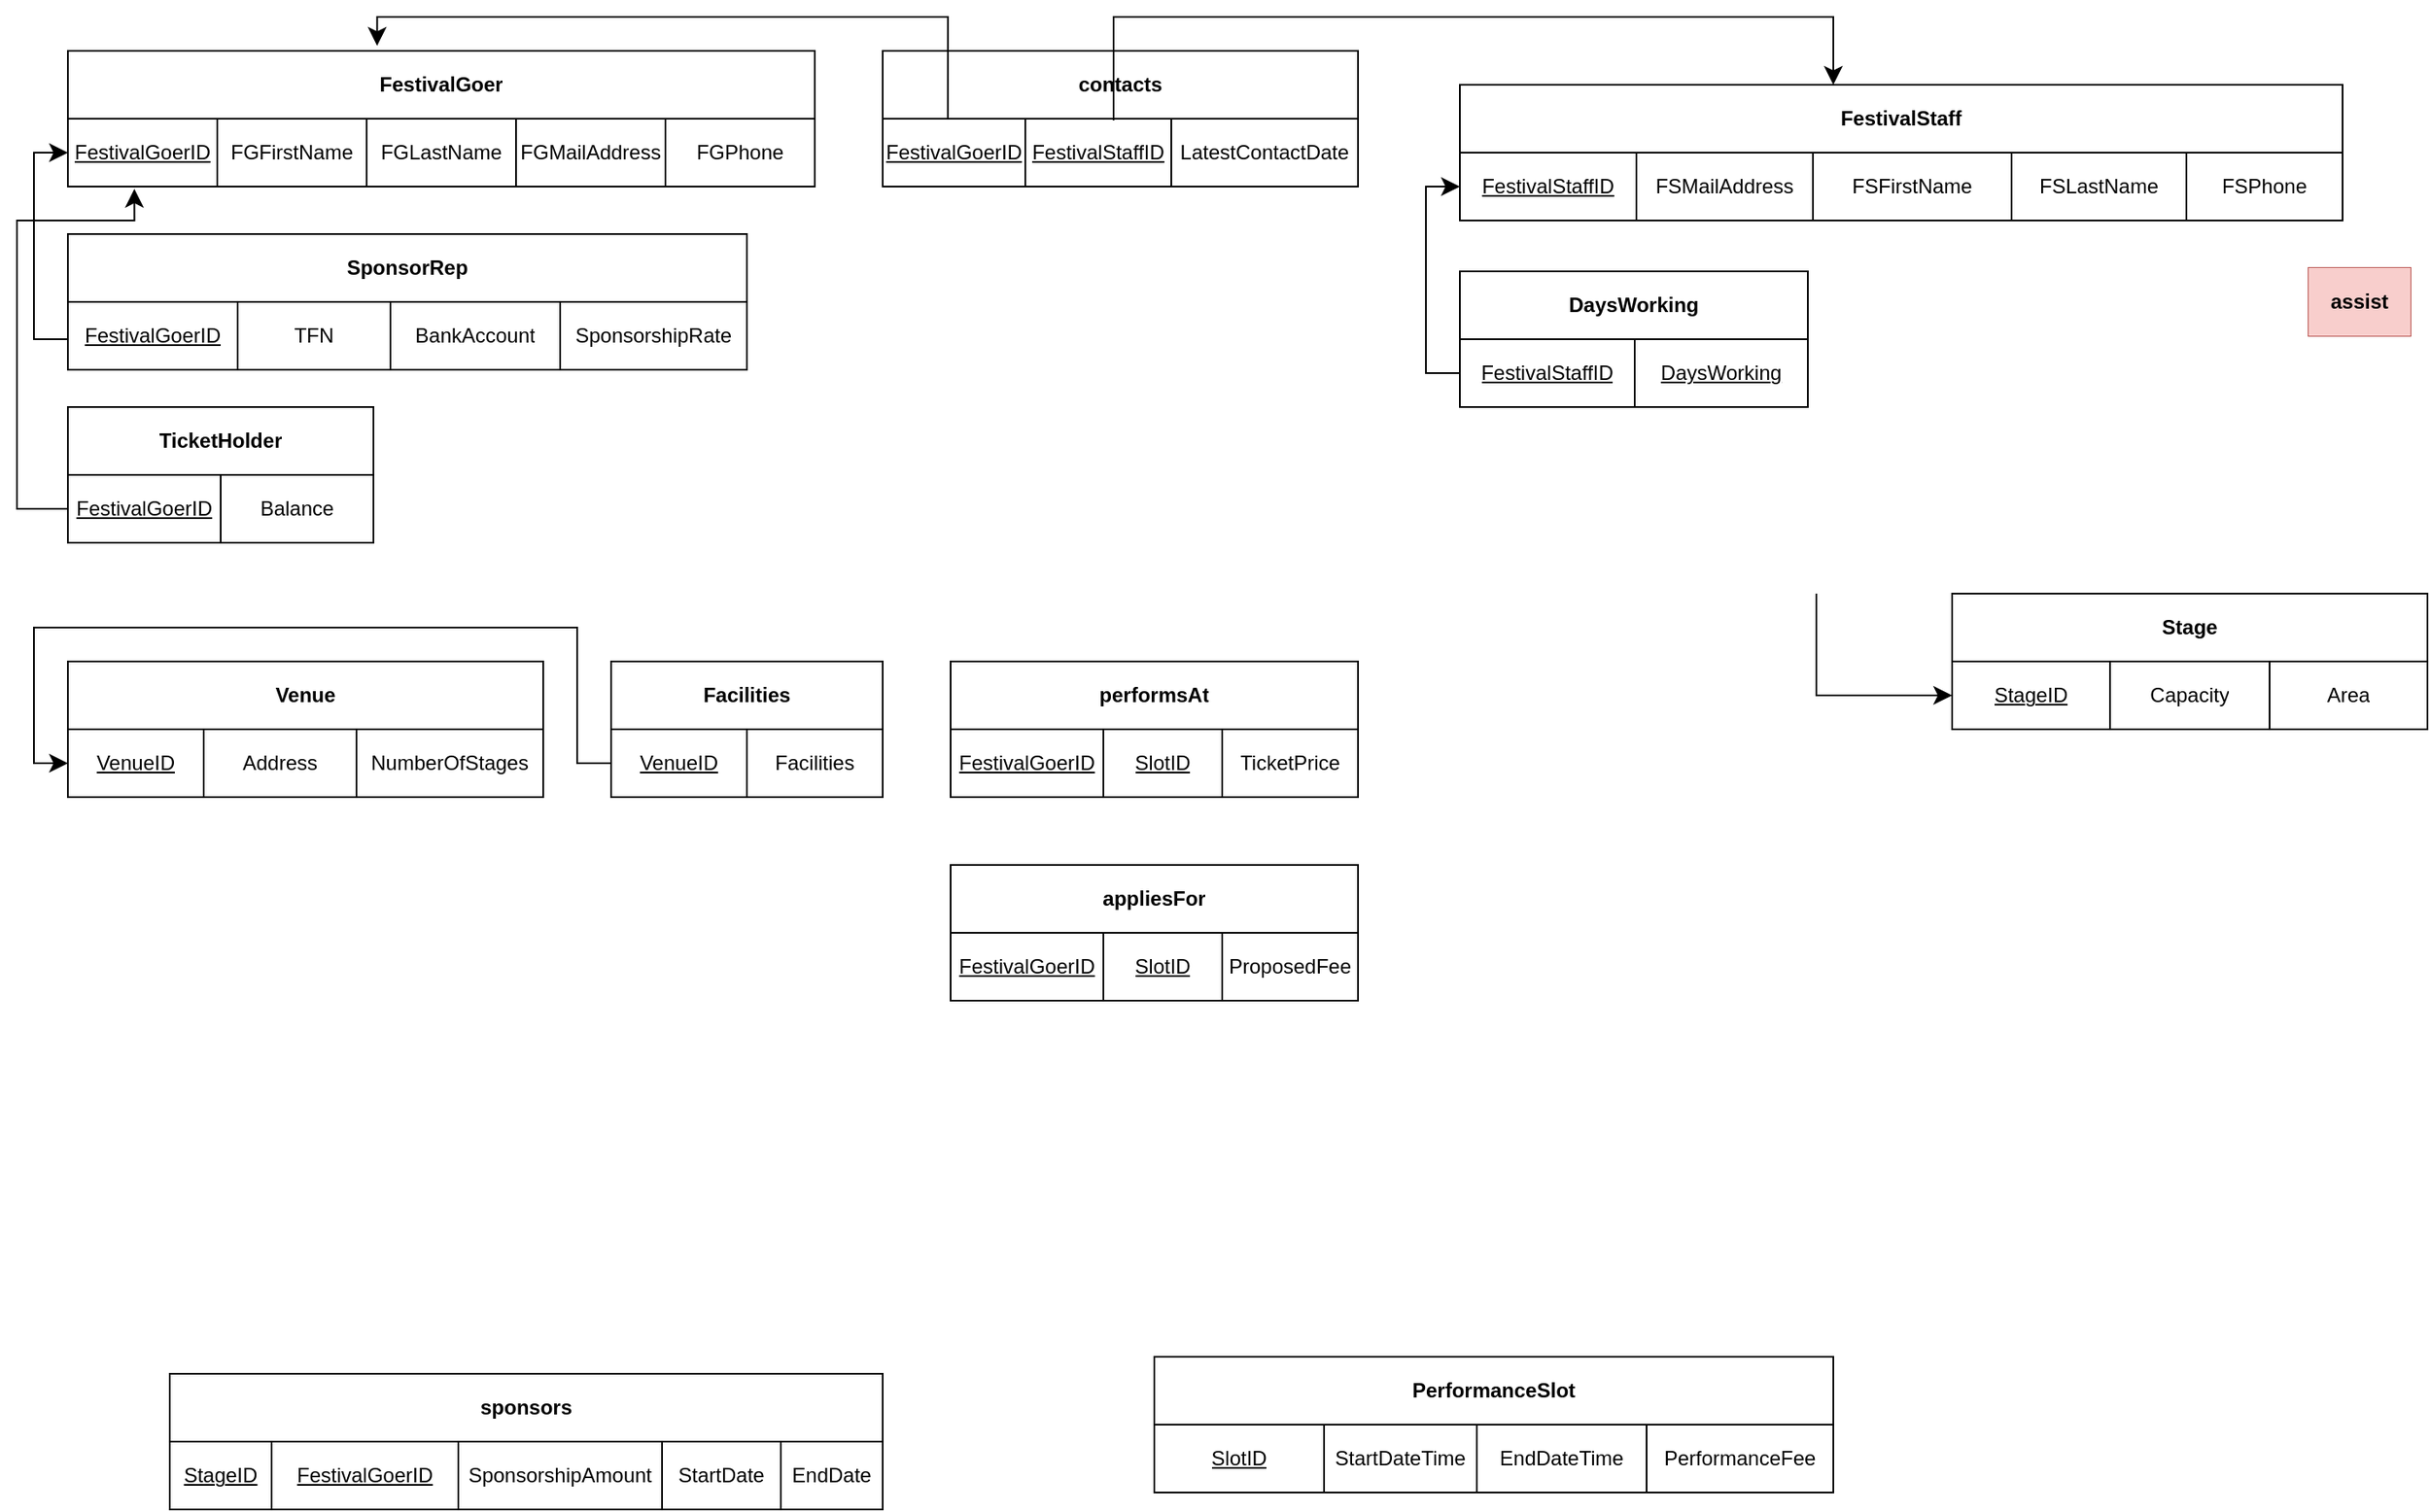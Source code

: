<mxfile version="28.1.1">
  <diagram name="Page-1" id="UKHTQJSMqRWIpkA-EPcl">
    <mxGraphModel dx="910" dy="610" grid="1" gridSize="10" guides="1" tooltips="1" connect="1" arrows="1" fold="1" page="1" pageScale="1" pageWidth="1169" pageHeight="827" background="light-dark(#FFFFFF,#FFFFFF)" math="0" shadow="0">
      <root>
        <mxCell id="0" />
        <mxCell id="1" parent="0" />
        <mxCell id="PKO88a7LwcqLftBzNjsi-34" value="" style="group" parent="1" vertex="1" connectable="0">
          <mxGeometry x="40" y="40" width="440" height="80" as="geometry" />
        </mxCell>
        <mxCell id="PKO88a7LwcqLftBzNjsi-14" value="" style="shape=table;startSize=0;container=1;collapsible=0;childLayout=tableLayout;" parent="PKO88a7LwcqLftBzNjsi-34" vertex="1">
          <mxGeometry width="440" height="40" as="geometry" />
        </mxCell>
        <mxCell id="PKO88a7LwcqLftBzNjsi-15" value="" style="shape=tableRow;horizontal=0;startSize=0;swimlaneHead=0;swimlaneBody=0;strokeColor=inherit;top=0;left=0;bottom=0;right=0;collapsible=0;dropTarget=0;fillColor=none;points=[[0,0.5],[1,0.5]];portConstraint=eastwest;" parent="PKO88a7LwcqLftBzNjsi-14" vertex="1">
          <mxGeometry width="440" height="40" as="geometry" />
        </mxCell>
        <mxCell id="PKO88a7LwcqLftBzNjsi-16" value="&lt;b&gt;FestivalGoer&lt;/b&gt;" style="shape=partialRectangle;html=1;whiteSpace=wrap;connectable=0;strokeColor=inherit;overflow=hidden;fillColor=none;top=0;left=0;bottom=0;right=0;pointerEvents=1;" parent="PKO88a7LwcqLftBzNjsi-15" vertex="1">
          <mxGeometry width="440" height="40" as="geometry">
            <mxRectangle width="440" height="40" as="alternateBounds" />
          </mxGeometry>
        </mxCell>
        <mxCell id="PKO88a7LwcqLftBzNjsi-27" value="" style="shape=table;startSize=0;container=1;collapsible=0;childLayout=tableLayout;" parent="PKO88a7LwcqLftBzNjsi-34" vertex="1">
          <mxGeometry y="40" width="440" height="40" as="geometry" />
        </mxCell>
        <mxCell id="PKO88a7LwcqLftBzNjsi-28" value="" style="shape=tableRow;horizontal=0;startSize=0;swimlaneHead=0;swimlaneBody=0;strokeColor=inherit;top=0;left=0;bottom=0;right=0;collapsible=0;dropTarget=0;fillColor=none;points=[[0,0.5],[1,0.5]];portConstraint=eastwest;" parent="PKO88a7LwcqLftBzNjsi-27" vertex="1">
          <mxGeometry width="440" height="40" as="geometry" />
        </mxCell>
        <mxCell id="PKO88a7LwcqLftBzNjsi-29" value="&lt;u&gt;FestivalGoerID&lt;/u&gt;" style="shape=partialRectangle;html=1;whiteSpace=wrap;connectable=0;strokeColor=inherit;overflow=hidden;fillColor=none;top=0;left=0;bottom=0;right=0;pointerEvents=1;" parent="PKO88a7LwcqLftBzNjsi-28" vertex="1">
          <mxGeometry width="88" height="40" as="geometry">
            <mxRectangle width="88" height="40" as="alternateBounds" />
          </mxGeometry>
        </mxCell>
        <mxCell id="PKO88a7LwcqLftBzNjsi-30" value="FGFirstName" style="shape=partialRectangle;html=1;whiteSpace=wrap;connectable=0;strokeColor=inherit;overflow=hidden;fillColor=none;top=0;left=0;bottom=0;right=0;pointerEvents=1;" parent="PKO88a7LwcqLftBzNjsi-28" vertex="1">
          <mxGeometry x="88" width="88" height="40" as="geometry">
            <mxRectangle width="88" height="40" as="alternateBounds" />
          </mxGeometry>
        </mxCell>
        <mxCell id="PKO88a7LwcqLftBzNjsi-31" value="FGLastName" style="shape=partialRectangle;html=1;whiteSpace=wrap;connectable=0;strokeColor=inherit;overflow=hidden;fillColor=none;top=0;left=0;bottom=0;right=0;pointerEvents=1;" parent="PKO88a7LwcqLftBzNjsi-28" vertex="1">
          <mxGeometry x="176" width="88" height="40" as="geometry">
            <mxRectangle width="88" height="40" as="alternateBounds" />
          </mxGeometry>
        </mxCell>
        <mxCell id="PKO88a7LwcqLftBzNjsi-32" value="FGMailAddress" style="shape=partialRectangle;html=1;whiteSpace=wrap;connectable=0;strokeColor=inherit;overflow=hidden;fillColor=none;top=0;left=0;bottom=0;right=0;pointerEvents=1;" parent="PKO88a7LwcqLftBzNjsi-28" vertex="1">
          <mxGeometry x="264" width="88" height="40" as="geometry">
            <mxRectangle width="88" height="40" as="alternateBounds" />
          </mxGeometry>
        </mxCell>
        <mxCell id="PKO88a7LwcqLftBzNjsi-33" value="FGPhone" style="shape=partialRectangle;html=1;whiteSpace=wrap;connectable=0;strokeColor=inherit;overflow=hidden;fillColor=none;top=0;left=0;bottom=0;right=0;pointerEvents=1;" parent="PKO88a7LwcqLftBzNjsi-28" vertex="1">
          <mxGeometry x="352" width="88" height="40" as="geometry">
            <mxRectangle width="88" height="40" as="alternateBounds" />
          </mxGeometry>
        </mxCell>
        <mxCell id="PKO88a7LwcqLftBzNjsi-47" value="" style="group" parent="1" vertex="1" connectable="0">
          <mxGeometry x="40" y="148" width="400" height="80" as="geometry" />
        </mxCell>
        <mxCell id="PKO88a7LwcqLftBzNjsi-35" value="" style="shape=table;startSize=0;container=1;collapsible=0;childLayout=tableLayout;" parent="PKO88a7LwcqLftBzNjsi-47" vertex="1">
          <mxGeometry width="400" height="40" as="geometry" />
        </mxCell>
        <mxCell id="PKO88a7LwcqLftBzNjsi-36" value="" style="shape=tableRow;horizontal=0;startSize=0;swimlaneHead=0;swimlaneBody=0;strokeColor=inherit;top=0;left=0;bottom=0;right=0;collapsible=0;dropTarget=0;fillColor=none;points=[[0,0.5],[1,0.5]];portConstraint=eastwest;" parent="PKO88a7LwcqLftBzNjsi-35" vertex="1">
          <mxGeometry width="400" height="40" as="geometry" />
        </mxCell>
        <mxCell id="PKO88a7LwcqLftBzNjsi-37" value="&lt;b&gt;SponsorRep&lt;/b&gt;" style="shape=partialRectangle;html=1;whiteSpace=wrap;connectable=0;strokeColor=inherit;overflow=hidden;fillColor=none;top=0;left=0;bottom=0;right=0;pointerEvents=1;" parent="PKO88a7LwcqLftBzNjsi-36" vertex="1">
          <mxGeometry width="400" height="40" as="geometry">
            <mxRectangle width="400" height="40" as="alternateBounds" />
          </mxGeometry>
        </mxCell>
        <mxCell id="PKO88a7LwcqLftBzNjsi-38" value="" style="shape=table;startSize=0;container=1;collapsible=0;childLayout=tableLayout;" parent="PKO88a7LwcqLftBzNjsi-47" vertex="1">
          <mxGeometry y="40" width="190" height="40" as="geometry" />
        </mxCell>
        <mxCell id="PKO88a7LwcqLftBzNjsi-39" value="" style="shape=tableRow;horizontal=0;startSize=0;swimlaneHead=0;swimlaneBody=0;strokeColor=inherit;top=0;left=0;bottom=0;right=0;collapsible=0;dropTarget=0;fillColor=none;points=[[0,0.5],[1,0.5]];portConstraint=eastwest;" parent="PKO88a7LwcqLftBzNjsi-38" vertex="1">
          <mxGeometry width="190" height="40" as="geometry" />
        </mxCell>
        <mxCell id="PKO88a7LwcqLftBzNjsi-40" value="&lt;u&gt;FestivalGoerID&lt;/u&gt;" style="shape=partialRectangle;html=1;whiteSpace=wrap;connectable=0;strokeColor=inherit;overflow=hidden;fillColor=none;top=0;left=0;bottom=0;right=0;pointerEvents=1;" parent="PKO88a7LwcqLftBzNjsi-39" vertex="1">
          <mxGeometry width="100" height="40" as="geometry">
            <mxRectangle width="100" height="40" as="alternateBounds" />
          </mxGeometry>
        </mxCell>
        <mxCell id="PKO88a7LwcqLftBzNjsi-41" value="TFN" style="shape=partialRectangle;html=1;whiteSpace=wrap;connectable=0;strokeColor=inherit;overflow=hidden;fillColor=none;top=0;left=0;bottom=0;right=0;pointerEvents=1;" parent="PKO88a7LwcqLftBzNjsi-39" vertex="1">
          <mxGeometry x="100" width="90" height="40" as="geometry">
            <mxRectangle width="90" height="40" as="alternateBounds" />
          </mxGeometry>
        </mxCell>
        <mxCell id="PKO88a7LwcqLftBzNjsi-42" value="" style="shape=table;startSize=0;container=1;collapsible=0;childLayout=tableLayout;" parent="PKO88a7LwcqLftBzNjsi-47" vertex="1">
          <mxGeometry x="190" y="40" width="210" height="40" as="geometry" />
        </mxCell>
        <mxCell id="PKO88a7LwcqLftBzNjsi-43" value="" style="shape=tableRow;horizontal=0;startSize=0;swimlaneHead=0;swimlaneBody=0;strokeColor=inherit;top=0;left=0;bottom=0;right=0;collapsible=0;dropTarget=0;fillColor=none;points=[[0,0.5],[1,0.5]];portConstraint=eastwest;" parent="PKO88a7LwcqLftBzNjsi-42" vertex="1">
          <mxGeometry width="210" height="40" as="geometry" />
        </mxCell>
        <mxCell id="PKO88a7LwcqLftBzNjsi-44" value="BankAccount" style="shape=partialRectangle;html=1;whiteSpace=wrap;connectable=0;strokeColor=inherit;overflow=hidden;fillColor=none;top=0;left=0;bottom=0;right=0;pointerEvents=1;" parent="PKO88a7LwcqLftBzNjsi-43" vertex="1">
          <mxGeometry width="100" height="40" as="geometry">
            <mxRectangle width="100" height="40" as="alternateBounds" />
          </mxGeometry>
        </mxCell>
        <mxCell id="PKO88a7LwcqLftBzNjsi-46" value="SponsorshipRate" style="shape=partialRectangle;html=1;whiteSpace=wrap;connectable=0;strokeColor=inherit;overflow=hidden;fillColor=none;top=0;left=0;bottom=0;right=0;pointerEvents=1;" parent="PKO88a7LwcqLftBzNjsi-43" vertex="1">
          <mxGeometry x="100" width="110" height="40" as="geometry">
            <mxRectangle width="110" height="40" as="alternateBounds" />
          </mxGeometry>
        </mxCell>
        <mxCell id="PKO88a7LwcqLftBzNjsi-56" value="" style="group" parent="1" vertex="1" connectable="0">
          <mxGeometry x="40" y="250" width="180" height="80" as="geometry" />
        </mxCell>
        <mxCell id="PKO88a7LwcqLftBzNjsi-48" value="" style="shape=table;startSize=0;container=1;collapsible=0;childLayout=tableLayout;" parent="PKO88a7LwcqLftBzNjsi-56" vertex="1">
          <mxGeometry width="180" height="40" as="geometry" />
        </mxCell>
        <mxCell id="PKO88a7LwcqLftBzNjsi-49" value="" style="shape=tableRow;horizontal=0;startSize=0;swimlaneHead=0;swimlaneBody=0;strokeColor=inherit;top=0;left=0;bottom=0;right=0;collapsible=0;dropTarget=0;fillColor=none;points=[[0,0.5],[1,0.5]];portConstraint=eastwest;" parent="PKO88a7LwcqLftBzNjsi-48" vertex="1">
          <mxGeometry width="180" height="40" as="geometry" />
        </mxCell>
        <mxCell id="PKO88a7LwcqLftBzNjsi-50" value="&lt;b&gt;TicketHolder&lt;/b&gt;" style="shape=partialRectangle;html=1;whiteSpace=wrap;connectable=0;strokeColor=inherit;overflow=hidden;fillColor=none;top=0;left=0;bottom=0;right=0;pointerEvents=1;" parent="PKO88a7LwcqLftBzNjsi-49" vertex="1">
          <mxGeometry width="180" height="40" as="geometry">
            <mxRectangle width="180" height="40" as="alternateBounds" />
          </mxGeometry>
        </mxCell>
        <mxCell id="PKO88a7LwcqLftBzNjsi-51" value="" style="shape=table;startSize=0;container=1;collapsible=0;childLayout=tableLayout;" parent="PKO88a7LwcqLftBzNjsi-56" vertex="1">
          <mxGeometry y="40" width="180" height="40" as="geometry" />
        </mxCell>
        <mxCell id="PKO88a7LwcqLftBzNjsi-52" value="" style="shape=tableRow;horizontal=0;startSize=0;swimlaneHead=0;swimlaneBody=0;strokeColor=inherit;top=0;left=0;bottom=0;right=0;collapsible=0;dropTarget=0;fillColor=none;points=[[0,0.5],[1,0.5]];portConstraint=eastwest;" parent="PKO88a7LwcqLftBzNjsi-51" vertex="1">
          <mxGeometry width="180" height="40" as="geometry" />
        </mxCell>
        <mxCell id="PKO88a7LwcqLftBzNjsi-53" value="&lt;u&gt;FestivalGoerID&lt;/u&gt;" style="shape=partialRectangle;html=1;whiteSpace=wrap;connectable=0;strokeColor=inherit;overflow=hidden;fillColor=none;top=0;left=0;bottom=0;right=0;pointerEvents=1;" parent="PKO88a7LwcqLftBzNjsi-52" vertex="1">
          <mxGeometry width="90" height="40" as="geometry">
            <mxRectangle width="90" height="40" as="alternateBounds" />
          </mxGeometry>
        </mxCell>
        <mxCell id="PKO88a7LwcqLftBzNjsi-54" value="Balance" style="shape=partialRectangle;html=1;whiteSpace=wrap;connectable=0;strokeColor=inherit;overflow=hidden;fillColor=none;top=0;left=0;bottom=0;right=0;pointerEvents=1;" parent="PKO88a7LwcqLftBzNjsi-52" vertex="1">
          <mxGeometry x="90" width="90" height="40" as="geometry">
            <mxRectangle width="90" height="40" as="alternateBounds" />
          </mxGeometry>
        </mxCell>
        <mxCell id="PKO88a7LwcqLftBzNjsi-82" value="" style="group" parent="1" vertex="1" connectable="0">
          <mxGeometry x="40" y="400" width="520" height="80" as="geometry" />
        </mxCell>
        <mxCell id="PKO88a7LwcqLftBzNjsi-57" value="" style="shape=table;startSize=0;container=1;collapsible=0;childLayout=tableLayout;" parent="PKO88a7LwcqLftBzNjsi-82" vertex="1">
          <mxGeometry width="280" height="40" as="geometry" />
        </mxCell>
        <mxCell id="PKO88a7LwcqLftBzNjsi-58" value="" style="shape=tableRow;horizontal=0;startSize=0;swimlaneHead=0;swimlaneBody=0;strokeColor=inherit;top=0;left=0;bottom=0;right=0;collapsible=0;dropTarget=0;fillColor=none;points=[[0,0.5],[1,0.5]];portConstraint=eastwest;" parent="PKO88a7LwcqLftBzNjsi-57" vertex="1">
          <mxGeometry width="280" height="40" as="geometry" />
        </mxCell>
        <mxCell id="PKO88a7LwcqLftBzNjsi-59" value="&lt;b&gt;Venue&lt;/b&gt;" style="shape=partialRectangle;html=1;whiteSpace=wrap;connectable=0;strokeColor=inherit;overflow=hidden;fillColor=none;top=0;left=0;bottom=0;right=0;pointerEvents=1;" parent="PKO88a7LwcqLftBzNjsi-58" vertex="1">
          <mxGeometry width="280" height="40" as="geometry">
            <mxRectangle width="280" height="40" as="alternateBounds" />
          </mxGeometry>
        </mxCell>
        <mxCell id="PKO88a7LwcqLftBzNjsi-60" value="" style="shape=table;startSize=0;container=1;collapsible=0;childLayout=tableLayout;" parent="PKO88a7LwcqLftBzNjsi-82" vertex="1">
          <mxGeometry y="40" width="280" height="40" as="geometry" />
        </mxCell>
        <mxCell id="PKO88a7LwcqLftBzNjsi-61" value="" style="shape=tableRow;horizontal=0;startSize=0;swimlaneHead=0;swimlaneBody=0;strokeColor=inherit;top=0;left=0;bottom=0;right=0;collapsible=0;dropTarget=0;fillColor=none;points=[[0,0.5],[1,0.5]];portConstraint=eastwest;" parent="PKO88a7LwcqLftBzNjsi-60" vertex="1">
          <mxGeometry width="280" height="40" as="geometry" />
        </mxCell>
        <mxCell id="PKO88a7LwcqLftBzNjsi-62" value="&lt;u&gt;VenueID&lt;/u&gt;" style="shape=partialRectangle;html=1;whiteSpace=wrap;connectable=0;strokeColor=inherit;overflow=hidden;fillColor=none;top=0;left=0;bottom=0;right=0;pointerEvents=1;" parent="PKO88a7LwcqLftBzNjsi-61" vertex="1">
          <mxGeometry width="80" height="40" as="geometry">
            <mxRectangle width="80" height="40" as="alternateBounds" />
          </mxGeometry>
        </mxCell>
        <mxCell id="PKO88a7LwcqLftBzNjsi-63" value="Address" style="shape=partialRectangle;html=1;whiteSpace=wrap;connectable=0;strokeColor=inherit;overflow=hidden;fillColor=none;top=0;left=0;bottom=0;right=0;pointerEvents=1;" parent="PKO88a7LwcqLftBzNjsi-61" vertex="1">
          <mxGeometry x="80" width="90" height="40" as="geometry">
            <mxRectangle width="90" height="40" as="alternateBounds" />
          </mxGeometry>
        </mxCell>
        <mxCell id="PKO88a7LwcqLftBzNjsi-70" value="NumberOfStages" style="shape=partialRectangle;html=1;whiteSpace=wrap;connectable=0;strokeColor=inherit;overflow=hidden;fillColor=none;top=0;left=0;bottom=0;right=0;pointerEvents=1;" parent="PKO88a7LwcqLftBzNjsi-61" vertex="1">
          <mxGeometry x="170" width="110" height="40" as="geometry">
            <mxRectangle width="110" height="40" as="alternateBounds" />
          </mxGeometry>
        </mxCell>
        <mxCell id="PKO88a7LwcqLftBzNjsi-87" value="" style="group" parent="PKO88a7LwcqLftBzNjsi-82" vertex="1" connectable="0">
          <mxGeometry x="320" width="160" height="80" as="geometry" />
        </mxCell>
        <mxCell id="PKO88a7LwcqLftBzNjsi-75" value="" style="shape=table;startSize=0;container=1;collapsible=0;childLayout=tableLayout;" parent="PKO88a7LwcqLftBzNjsi-87" vertex="1">
          <mxGeometry width="160" height="40" as="geometry" />
        </mxCell>
        <mxCell id="PKO88a7LwcqLftBzNjsi-76" value="" style="shape=tableRow;horizontal=0;startSize=0;swimlaneHead=0;swimlaneBody=0;strokeColor=inherit;top=0;left=0;bottom=0;right=0;collapsible=0;dropTarget=0;fillColor=none;points=[[0,0.5],[1,0.5]];portConstraint=eastwest;" parent="PKO88a7LwcqLftBzNjsi-75" vertex="1">
          <mxGeometry width="160" height="40" as="geometry" />
        </mxCell>
        <mxCell id="PKO88a7LwcqLftBzNjsi-77" value="&lt;b&gt;Facilities&lt;/b&gt;" style="shape=partialRectangle;html=1;whiteSpace=wrap;connectable=0;strokeColor=inherit;overflow=hidden;fillColor=none;top=0;left=0;bottom=0;right=0;pointerEvents=1;" parent="PKO88a7LwcqLftBzNjsi-76" vertex="1">
          <mxGeometry width="160" height="40" as="geometry">
            <mxRectangle width="160" height="40" as="alternateBounds" />
          </mxGeometry>
        </mxCell>
        <mxCell id="PKO88a7LwcqLftBzNjsi-78" value="" style="shape=table;startSize=0;container=1;collapsible=0;childLayout=tableLayout;" parent="PKO88a7LwcqLftBzNjsi-87" vertex="1">
          <mxGeometry y="40" width="160" height="40" as="geometry" />
        </mxCell>
        <mxCell id="PKO88a7LwcqLftBzNjsi-79" value="" style="shape=tableRow;horizontal=0;startSize=0;swimlaneHead=0;swimlaneBody=0;strokeColor=inherit;top=0;left=0;bottom=0;right=0;collapsible=0;dropTarget=0;fillColor=none;points=[[0,0.5],[1,0.5]];portConstraint=eastwest;" parent="PKO88a7LwcqLftBzNjsi-78" vertex="1">
          <mxGeometry width="160" height="40" as="geometry" />
        </mxCell>
        <mxCell id="PKO88a7LwcqLftBzNjsi-80" value="&lt;u&gt;VenueID&lt;/u&gt;" style="shape=partialRectangle;html=1;whiteSpace=wrap;connectable=0;strokeColor=inherit;overflow=hidden;fillColor=none;top=0;left=0;bottom=0;right=0;pointerEvents=1;" parent="PKO88a7LwcqLftBzNjsi-79" vertex="1">
          <mxGeometry width="80" height="40" as="geometry">
            <mxRectangle width="80" height="40" as="alternateBounds" />
          </mxGeometry>
        </mxCell>
        <mxCell id="PKO88a7LwcqLftBzNjsi-81" value="Facilities" style="shape=partialRectangle;html=1;whiteSpace=wrap;connectable=0;strokeColor=inherit;overflow=hidden;fillColor=none;top=0;left=0;bottom=0;right=0;pointerEvents=1;" parent="PKO88a7LwcqLftBzNjsi-79" vertex="1">
          <mxGeometry x="80" width="80" height="40" as="geometry">
            <mxRectangle width="80" height="40" as="alternateBounds" />
          </mxGeometry>
        </mxCell>
        <mxCell id="PKO88a7LwcqLftBzNjsi-86" value="" style="edgeStyle=segmentEdgeStyle;endArrow=classic;html=1;curved=0;rounded=0;endSize=8;startSize=8;sourcePerimeterSpacing=0;targetPerimeterSpacing=0;fontSize=12;exitX=0;exitY=0.5;exitDx=0;exitDy=0;" parent="PKO88a7LwcqLftBzNjsi-82" source="PKO88a7LwcqLftBzNjsi-79" target="PKO88a7LwcqLftBzNjsi-61" edge="1">
          <mxGeometry width="140" relative="1" as="geometry">
            <mxPoint x="270" y="-50" as="sourcePoint" />
            <mxPoint x="-10" y="60" as="targetPoint" />
            <Array as="points">
              <mxPoint x="300" y="60" />
              <mxPoint x="300" y="-20" />
              <mxPoint x="-20" y="-20" />
              <mxPoint x="-20" y="60" />
            </Array>
          </mxGeometry>
        </mxCell>
        <mxCell id="PKO88a7LwcqLftBzNjsi-96" value="" style="group" parent="1" vertex="1" connectable="0">
          <mxGeometry x="1150" y="360" width="280" height="80" as="geometry" />
        </mxCell>
        <mxCell id="PKO88a7LwcqLftBzNjsi-88" value="" style="shape=table;startSize=0;container=1;collapsible=0;childLayout=tableLayout;" parent="PKO88a7LwcqLftBzNjsi-96" vertex="1">
          <mxGeometry width="280" height="40" as="geometry" />
        </mxCell>
        <mxCell id="PKO88a7LwcqLftBzNjsi-89" value="" style="shape=tableRow;horizontal=0;startSize=0;swimlaneHead=0;swimlaneBody=0;strokeColor=inherit;top=0;left=0;bottom=0;right=0;collapsible=0;dropTarget=0;fillColor=none;points=[[0,0.5],[1,0.5]];portConstraint=eastwest;" parent="PKO88a7LwcqLftBzNjsi-88" vertex="1">
          <mxGeometry width="280" height="40" as="geometry" />
        </mxCell>
        <mxCell id="PKO88a7LwcqLftBzNjsi-90" value="&lt;b&gt;Stage&lt;/b&gt;" style="shape=partialRectangle;html=1;whiteSpace=wrap;connectable=0;strokeColor=inherit;overflow=hidden;fillColor=none;top=0;left=0;bottom=0;right=0;pointerEvents=1;" parent="PKO88a7LwcqLftBzNjsi-89" vertex="1">
          <mxGeometry width="280" height="40" as="geometry">
            <mxRectangle width="280" height="40" as="alternateBounds" />
          </mxGeometry>
        </mxCell>
        <mxCell id="PKO88a7LwcqLftBzNjsi-91" value="" style="shape=table;startSize=0;container=1;collapsible=0;childLayout=tableLayout;" parent="PKO88a7LwcqLftBzNjsi-96" vertex="1">
          <mxGeometry y="40" width="280" height="40" as="geometry" />
        </mxCell>
        <mxCell id="PKO88a7LwcqLftBzNjsi-92" value="" style="shape=tableRow;horizontal=0;startSize=0;swimlaneHead=0;swimlaneBody=0;strokeColor=inherit;top=0;left=0;bottom=0;right=0;collapsible=0;dropTarget=0;fillColor=none;points=[[0,0.5],[1,0.5]];portConstraint=eastwest;" parent="PKO88a7LwcqLftBzNjsi-91" vertex="1">
          <mxGeometry width="280" height="40" as="geometry" />
        </mxCell>
        <mxCell id="PKO88a7LwcqLftBzNjsi-93" value="&lt;u&gt;StageID&lt;/u&gt;" style="shape=partialRectangle;html=1;whiteSpace=wrap;connectable=0;strokeColor=inherit;overflow=hidden;fillColor=none;top=0;left=0;bottom=0;right=0;pointerEvents=1;" parent="PKO88a7LwcqLftBzNjsi-92" vertex="1">
          <mxGeometry width="93" height="40" as="geometry">
            <mxRectangle width="93" height="40" as="alternateBounds" />
          </mxGeometry>
        </mxCell>
        <mxCell id="PKO88a7LwcqLftBzNjsi-94" value="Capacity" style="shape=partialRectangle;html=1;whiteSpace=wrap;connectable=0;strokeColor=inherit;overflow=hidden;fillColor=none;top=0;left=0;bottom=0;right=0;pointerEvents=1;" parent="PKO88a7LwcqLftBzNjsi-92" vertex="1">
          <mxGeometry x="93" width="94" height="40" as="geometry">
            <mxRectangle width="94" height="40" as="alternateBounds" />
          </mxGeometry>
        </mxCell>
        <mxCell id="PKO88a7LwcqLftBzNjsi-95" value="Area" style="shape=partialRectangle;html=1;whiteSpace=wrap;connectable=0;strokeColor=inherit;overflow=hidden;fillColor=none;top=0;left=0;bottom=0;right=0;pointerEvents=1;" parent="PKO88a7LwcqLftBzNjsi-92" vertex="1">
          <mxGeometry x="187" width="93" height="40" as="geometry">
            <mxRectangle width="93" height="40" as="alternateBounds" />
          </mxGeometry>
        </mxCell>
        <mxCell id="1OvbaB2SJktq4wwTJ-ky-1" value="" style="group" parent="1" vertex="1" connectable="0">
          <mxGeometry x="680" y="810" width="400" height="80" as="geometry" />
        </mxCell>
        <mxCell id="1OvbaB2SJktq4wwTJ-ky-2" value="" style="shape=table;startSize=0;container=1;collapsible=0;childLayout=tableLayout;" parent="1OvbaB2SJktq4wwTJ-ky-1" vertex="1">
          <mxGeometry width="400" height="40" as="geometry" />
        </mxCell>
        <mxCell id="1OvbaB2SJktq4wwTJ-ky-3" value="" style="shape=tableRow;horizontal=0;startSize=0;swimlaneHead=0;swimlaneBody=0;strokeColor=inherit;top=0;left=0;bottom=0;right=0;collapsible=0;dropTarget=0;fillColor=none;points=[[0,0.5],[1,0.5]];portConstraint=eastwest;" parent="1OvbaB2SJktq4wwTJ-ky-2" vertex="1">
          <mxGeometry width="400" height="40" as="geometry" />
        </mxCell>
        <mxCell id="1OvbaB2SJktq4wwTJ-ky-4" value="&lt;b&gt;PerformanceSlot&lt;/b&gt;" style="shape=partialRectangle;html=1;whiteSpace=wrap;connectable=0;strokeColor=inherit;overflow=hidden;fillColor=none;top=0;left=0;bottom=0;right=0;pointerEvents=1;" parent="1OvbaB2SJktq4wwTJ-ky-3" vertex="1">
          <mxGeometry width="400" height="40" as="geometry">
            <mxRectangle width="400" height="40" as="alternateBounds" />
          </mxGeometry>
        </mxCell>
        <mxCell id="1OvbaB2SJktq4wwTJ-ky-5" value="" style="shape=table;startSize=0;container=1;collapsible=0;childLayout=tableLayout;" parent="1OvbaB2SJktq4wwTJ-ky-1" vertex="1">
          <mxGeometry y="40" width="190" height="40" as="geometry" />
        </mxCell>
        <mxCell id="1OvbaB2SJktq4wwTJ-ky-6" value="" style="shape=tableRow;horizontal=0;startSize=0;swimlaneHead=0;swimlaneBody=0;strokeColor=inherit;top=0;left=0;bottom=0;right=0;collapsible=0;dropTarget=0;fillColor=none;points=[[0,0.5],[1,0.5]];portConstraint=eastwest;" parent="1OvbaB2SJktq4wwTJ-ky-5" vertex="1">
          <mxGeometry width="190" height="40" as="geometry" />
        </mxCell>
        <mxCell id="1OvbaB2SJktq4wwTJ-ky-7" value="&lt;u&gt;SlotID&lt;/u&gt;" style="shape=partialRectangle;html=1;whiteSpace=wrap;connectable=0;strokeColor=inherit;overflow=hidden;fillColor=none;top=0;left=0;bottom=0;right=0;pointerEvents=1;" parent="1OvbaB2SJktq4wwTJ-ky-6" vertex="1">
          <mxGeometry width="100" height="40" as="geometry">
            <mxRectangle width="100" height="40" as="alternateBounds" />
          </mxGeometry>
        </mxCell>
        <mxCell id="1OvbaB2SJktq4wwTJ-ky-8" value="StartDateTime" style="shape=partialRectangle;html=1;whiteSpace=wrap;connectable=0;strokeColor=inherit;overflow=hidden;fillColor=none;top=0;left=0;bottom=0;right=0;pointerEvents=1;" parent="1OvbaB2SJktq4wwTJ-ky-6" vertex="1">
          <mxGeometry x="100" width="90" height="40" as="geometry">
            <mxRectangle width="90" height="40" as="alternateBounds" />
          </mxGeometry>
        </mxCell>
        <mxCell id="1OvbaB2SJktq4wwTJ-ky-9" value="" style="shape=table;startSize=0;container=1;collapsible=0;childLayout=tableLayout;" parent="1OvbaB2SJktq4wwTJ-ky-1" vertex="1">
          <mxGeometry x="190" y="40" width="210" height="40" as="geometry" />
        </mxCell>
        <mxCell id="1OvbaB2SJktq4wwTJ-ky-10" value="" style="shape=tableRow;horizontal=0;startSize=0;swimlaneHead=0;swimlaneBody=0;strokeColor=inherit;top=0;left=0;bottom=0;right=0;collapsible=0;dropTarget=0;fillColor=none;points=[[0,0.5],[1,0.5]];portConstraint=eastwest;" parent="1OvbaB2SJktq4wwTJ-ky-9" vertex="1">
          <mxGeometry width="210" height="40" as="geometry" />
        </mxCell>
        <mxCell id="1OvbaB2SJktq4wwTJ-ky-11" value="EndDateTime" style="shape=partialRectangle;html=1;whiteSpace=wrap;connectable=0;strokeColor=inherit;overflow=hidden;fillColor=none;top=0;left=0;bottom=0;right=0;pointerEvents=1;" parent="1OvbaB2SJktq4wwTJ-ky-10" vertex="1">
          <mxGeometry width="100" height="40" as="geometry">
            <mxRectangle width="100" height="40" as="alternateBounds" />
          </mxGeometry>
        </mxCell>
        <mxCell id="1OvbaB2SJktq4wwTJ-ky-12" value="PerformanceFee" style="shape=partialRectangle;html=1;whiteSpace=wrap;connectable=0;strokeColor=inherit;overflow=hidden;fillColor=none;top=0;left=0;bottom=0;right=0;pointerEvents=1;" parent="1OvbaB2SJktq4wwTJ-ky-10" vertex="1">
          <mxGeometry x="100" width="110" height="40" as="geometry">
            <mxRectangle width="110" height="40" as="alternateBounds" />
          </mxGeometry>
        </mxCell>
        <mxCell id="1OvbaB2SJktq4wwTJ-ky-23" value="" style="group" parent="1" vertex="1" connectable="0">
          <mxGeometry x="100" y="820" width="420" height="80" as="geometry" />
        </mxCell>
        <mxCell id="1OvbaB2SJktq4wwTJ-ky-13" value="" style="shape=table;startSize=0;container=1;collapsible=0;childLayout=tableLayout;" parent="1OvbaB2SJktq4wwTJ-ky-23" vertex="1">
          <mxGeometry width="420" height="40" as="geometry" />
        </mxCell>
        <mxCell id="1OvbaB2SJktq4wwTJ-ky-14" value="" style="shape=tableRow;horizontal=0;startSize=0;swimlaneHead=0;swimlaneBody=0;strokeColor=inherit;top=0;left=0;bottom=0;right=0;collapsible=0;dropTarget=0;fillColor=none;points=[[0,0.5],[1,0.5]];portConstraint=eastwest;" parent="1OvbaB2SJktq4wwTJ-ky-13" vertex="1">
          <mxGeometry width="420" height="40" as="geometry" />
        </mxCell>
        <mxCell id="1OvbaB2SJktq4wwTJ-ky-15" value="&lt;b&gt;sponsors&lt;/b&gt;" style="shape=partialRectangle;html=1;whiteSpace=wrap;connectable=0;strokeColor=inherit;overflow=hidden;fillColor=none;top=0;left=0;bottom=0;right=0;pointerEvents=1;" parent="1OvbaB2SJktq4wwTJ-ky-14" vertex="1">
          <mxGeometry width="420" height="40" as="geometry">
            <mxRectangle width="420" height="40" as="alternateBounds" />
          </mxGeometry>
        </mxCell>
        <mxCell id="1OvbaB2SJktq4wwTJ-ky-16" value="" style="shape=table;startSize=0;container=1;collapsible=0;childLayout=tableLayout;" parent="1OvbaB2SJktq4wwTJ-ky-23" vertex="1">
          <mxGeometry y="40" width="420" height="40" as="geometry" />
        </mxCell>
        <mxCell id="1OvbaB2SJktq4wwTJ-ky-17" value="" style="shape=tableRow;horizontal=0;startSize=0;swimlaneHead=0;swimlaneBody=0;strokeColor=inherit;top=0;left=0;bottom=0;right=0;collapsible=0;dropTarget=0;fillColor=none;points=[[0,0.5],[1,0.5]];portConstraint=eastwest;" parent="1OvbaB2SJktq4wwTJ-ky-16" vertex="1">
          <mxGeometry width="420" height="40" as="geometry" />
        </mxCell>
        <mxCell id="1OvbaB2SJktq4wwTJ-ky-22" value="&lt;u&gt;StageID&lt;/u&gt;" style="shape=partialRectangle;html=1;whiteSpace=wrap;connectable=0;strokeColor=inherit;overflow=hidden;fillColor=none;top=0;left=0;bottom=0;right=0;pointerEvents=1;" parent="1OvbaB2SJktq4wwTJ-ky-17" vertex="1">
          <mxGeometry width="60" height="40" as="geometry">
            <mxRectangle width="60" height="40" as="alternateBounds" />
          </mxGeometry>
        </mxCell>
        <mxCell id="1OvbaB2SJktq4wwTJ-ky-21" value="&lt;u&gt;FestivalGoerID&lt;/u&gt;" style="shape=partialRectangle;html=1;whiteSpace=wrap;connectable=0;strokeColor=inherit;overflow=hidden;fillColor=none;top=0;left=0;bottom=0;right=0;pointerEvents=1;" parent="1OvbaB2SJktq4wwTJ-ky-17" vertex="1">
          <mxGeometry x="60" width="110" height="40" as="geometry">
            <mxRectangle width="110" height="40" as="alternateBounds" />
          </mxGeometry>
        </mxCell>
        <mxCell id="1OvbaB2SJktq4wwTJ-ky-18" value="SponsorshipAmount" style="shape=partialRectangle;html=1;whiteSpace=wrap;connectable=0;strokeColor=inherit;overflow=hidden;fillColor=none;top=0;left=0;bottom=0;right=0;pointerEvents=1;" parent="1OvbaB2SJktq4wwTJ-ky-17" vertex="1">
          <mxGeometry x="170" width="120" height="40" as="geometry">
            <mxRectangle width="120" height="40" as="alternateBounds" />
          </mxGeometry>
        </mxCell>
        <mxCell id="1OvbaB2SJktq4wwTJ-ky-19" value="StartDate" style="shape=partialRectangle;html=1;whiteSpace=wrap;connectable=0;strokeColor=inherit;overflow=hidden;fillColor=none;top=0;left=0;bottom=0;right=0;pointerEvents=1;" parent="1OvbaB2SJktq4wwTJ-ky-17" vertex="1">
          <mxGeometry x="290" width="70" height="40" as="geometry">
            <mxRectangle width="70" height="40" as="alternateBounds" />
          </mxGeometry>
        </mxCell>
        <mxCell id="1OvbaB2SJktq4wwTJ-ky-20" value="EndDate" style="shape=partialRectangle;html=1;whiteSpace=wrap;connectable=0;strokeColor=inherit;overflow=hidden;fillColor=none;top=0;left=0;bottom=0;right=0;pointerEvents=1;" parent="1OvbaB2SJktq4wwTJ-ky-17" vertex="1">
          <mxGeometry x="360" width="60" height="40" as="geometry">
            <mxRectangle width="60" height="40" as="alternateBounds" />
          </mxGeometry>
        </mxCell>
        <mxCell id="1OvbaB2SJktq4wwTJ-ky-27" value="" style="shape=table;startSize=0;container=1;collapsible=0;childLayout=tableLayout;" parent="1" vertex="1">
          <mxGeometry x="560" y="520" width="240" height="40" as="geometry" />
        </mxCell>
        <mxCell id="1OvbaB2SJktq4wwTJ-ky-28" value="" style="shape=tableRow;horizontal=0;startSize=0;swimlaneHead=0;swimlaneBody=0;strokeColor=inherit;top=0;left=0;bottom=0;right=0;collapsible=0;dropTarget=0;fillColor=none;points=[[0,0.5],[1,0.5]];portConstraint=eastwest;" parent="1OvbaB2SJktq4wwTJ-ky-27" vertex="1">
          <mxGeometry width="240" height="40" as="geometry" />
        </mxCell>
        <mxCell id="1OvbaB2SJktq4wwTJ-ky-29" value="&lt;b&gt;appliesFor&lt;/b&gt;" style="shape=partialRectangle;html=1;whiteSpace=wrap;connectable=0;strokeColor=inherit;overflow=hidden;fillColor=none;top=0;left=0;bottom=0;right=0;pointerEvents=1;" parent="1OvbaB2SJktq4wwTJ-ky-28" vertex="1">
          <mxGeometry width="240" height="40" as="geometry">
            <mxRectangle width="240" height="40" as="alternateBounds" />
          </mxGeometry>
        </mxCell>
        <mxCell id="1OvbaB2SJktq4wwTJ-ky-30" value="" style="shape=table;startSize=0;container=1;collapsible=0;childLayout=tableLayout;" parent="1" vertex="1">
          <mxGeometry x="560" y="400" width="240" height="40" as="geometry" />
        </mxCell>
        <mxCell id="1OvbaB2SJktq4wwTJ-ky-31" value="" style="shape=tableRow;horizontal=0;startSize=0;swimlaneHead=0;swimlaneBody=0;strokeColor=inherit;top=0;left=0;bottom=0;right=0;collapsible=0;dropTarget=0;fillColor=none;points=[[0,0.5],[1,0.5]];portConstraint=eastwest;" parent="1OvbaB2SJktq4wwTJ-ky-30" vertex="1">
          <mxGeometry width="240" height="40" as="geometry" />
        </mxCell>
        <mxCell id="1OvbaB2SJktq4wwTJ-ky-32" value="&lt;b&gt;performsAt&lt;/b&gt;" style="shape=partialRectangle;html=1;whiteSpace=wrap;connectable=0;strokeColor=inherit;overflow=hidden;fillColor=none;top=0;left=0;bottom=0;right=0;pointerEvents=1;" parent="1OvbaB2SJktq4wwTJ-ky-31" vertex="1">
          <mxGeometry width="240" height="40" as="geometry">
            <mxRectangle width="240" height="40" as="alternateBounds" />
          </mxGeometry>
        </mxCell>
        <mxCell id="1OvbaB2SJktq4wwTJ-ky-36" value="" style="shape=table;startSize=0;container=1;collapsible=0;childLayout=tableLayout;" parent="1" vertex="1">
          <mxGeometry x="560" y="440" width="240" height="40" as="geometry" />
        </mxCell>
        <mxCell id="1OvbaB2SJktq4wwTJ-ky-37" value="" style="shape=tableRow;horizontal=0;startSize=0;swimlaneHead=0;swimlaneBody=0;strokeColor=inherit;top=0;left=0;bottom=0;right=0;collapsible=0;dropTarget=0;fillColor=none;points=[[0,0.5],[1,0.5]];portConstraint=eastwest;" parent="1OvbaB2SJktq4wwTJ-ky-36" vertex="1">
          <mxGeometry width="240" height="40" as="geometry" />
        </mxCell>
        <mxCell id="1OvbaB2SJktq4wwTJ-ky-69" value="&lt;u&gt;FestivalGoerID&lt;/u&gt;" style="shape=partialRectangle;html=1;whiteSpace=wrap;connectable=0;strokeColor=inherit;overflow=hidden;fillColor=none;top=0;left=0;bottom=0;right=0;pointerEvents=1;" parent="1OvbaB2SJktq4wwTJ-ky-37" vertex="1">
          <mxGeometry width="90" height="40" as="geometry">
            <mxRectangle width="90" height="40" as="alternateBounds" />
          </mxGeometry>
        </mxCell>
        <mxCell id="1OvbaB2SJktq4wwTJ-ky-68" value="&lt;u&gt;SlotID&lt;/u&gt;" style="shape=partialRectangle;html=1;whiteSpace=wrap;connectable=0;strokeColor=inherit;overflow=hidden;fillColor=none;top=0;left=0;bottom=0;right=0;pointerEvents=1;" parent="1OvbaB2SJktq4wwTJ-ky-37" vertex="1">
          <mxGeometry x="90" width="70" height="40" as="geometry">
            <mxRectangle width="70" height="40" as="alternateBounds" />
          </mxGeometry>
        </mxCell>
        <mxCell id="1OvbaB2SJktq4wwTJ-ky-38" value="TicketPrice" style="shape=partialRectangle;html=1;whiteSpace=wrap;connectable=0;strokeColor=inherit;overflow=hidden;fillColor=none;top=0;left=0;bottom=0;right=0;pointerEvents=1;" parent="1OvbaB2SJktq4wwTJ-ky-37" vertex="1">
          <mxGeometry x="160" width="80" height="40" as="geometry">
            <mxRectangle width="80" height="40" as="alternateBounds" />
          </mxGeometry>
        </mxCell>
        <mxCell id="1OvbaB2SJktq4wwTJ-ky-39" value="" style="shape=table;startSize=0;container=1;collapsible=0;childLayout=tableLayout;" parent="1" vertex="1">
          <mxGeometry x="560" y="560" width="240" height="40" as="geometry" />
        </mxCell>
        <mxCell id="1OvbaB2SJktq4wwTJ-ky-40" value="" style="shape=tableRow;horizontal=0;startSize=0;swimlaneHead=0;swimlaneBody=0;strokeColor=inherit;top=0;left=0;bottom=0;right=0;collapsible=0;dropTarget=0;fillColor=none;points=[[0,0.5],[1,0.5]];portConstraint=eastwest;" parent="1OvbaB2SJktq4wwTJ-ky-39" vertex="1">
          <mxGeometry width="240" height="40" as="geometry" />
        </mxCell>
        <mxCell id="1OvbaB2SJktq4wwTJ-ky-71" value="&lt;u&gt;FestivalGoerID&lt;/u&gt;" style="shape=partialRectangle;html=1;whiteSpace=wrap;connectable=0;strokeColor=inherit;overflow=hidden;fillColor=none;top=0;left=0;bottom=0;right=0;pointerEvents=1;" parent="1OvbaB2SJktq4wwTJ-ky-40" vertex="1">
          <mxGeometry width="90" height="40" as="geometry">
            <mxRectangle width="90" height="40" as="alternateBounds" />
          </mxGeometry>
        </mxCell>
        <mxCell id="1OvbaB2SJktq4wwTJ-ky-70" value="&lt;u&gt;SlotID&lt;/u&gt;" style="shape=partialRectangle;html=1;whiteSpace=wrap;connectable=0;strokeColor=inherit;overflow=hidden;fillColor=none;top=0;left=0;bottom=0;right=0;pointerEvents=1;" parent="1OvbaB2SJktq4wwTJ-ky-40" vertex="1">
          <mxGeometry x="90" width="70" height="40" as="geometry">
            <mxRectangle width="70" height="40" as="alternateBounds" />
          </mxGeometry>
        </mxCell>
        <mxCell id="1OvbaB2SJktq4wwTJ-ky-41" value="ProposedFee" style="shape=partialRectangle;html=1;whiteSpace=wrap;connectable=0;strokeColor=inherit;overflow=hidden;fillColor=none;top=0;left=0;bottom=0;right=0;pointerEvents=1;" parent="1OvbaB2SJktq4wwTJ-ky-40" vertex="1">
          <mxGeometry x="160" width="80" height="40" as="geometry">
            <mxRectangle width="80" height="40" as="alternateBounds" />
          </mxGeometry>
        </mxCell>
        <mxCell id="1OvbaB2SJktq4wwTJ-ky-77" value="" style="edgeStyle=segmentEdgeStyle;endArrow=classic;html=1;curved=0;rounded=0;endSize=8;startSize=8;sourcePerimeterSpacing=0;targetPerimeterSpacing=0;fontSize=12;entryX=0;entryY=0.5;entryDx=0;entryDy=0;" parent="1" edge="1">
          <mxGeometry width="140" relative="1" as="geometry">
            <mxPoint x="40" y="220" as="sourcePoint" />
            <mxPoint x="40" y="100" as="targetPoint" />
            <Array as="points">
              <mxPoint x="40" y="210" />
              <mxPoint x="20" y="210" />
              <mxPoint x="20" y="100" />
            </Array>
          </mxGeometry>
        </mxCell>
        <mxCell id="1OvbaB2SJktq4wwTJ-ky-78" value="" style="edgeStyle=segmentEdgeStyle;endArrow=classic;html=1;curved=0;rounded=0;endSize=8;startSize=8;sourcePerimeterSpacing=0;targetPerimeterSpacing=0;fontSize=12;entryX=0.089;entryY=1.034;entryDx=0;entryDy=0;entryPerimeter=0;exitX=0;exitY=0.5;exitDx=0;exitDy=0;" parent="1" source="PKO88a7LwcqLftBzNjsi-52" target="PKO88a7LwcqLftBzNjsi-28" edge="1">
          <mxGeometry width="140" relative="1" as="geometry">
            <mxPoint x="40" y="360" as="sourcePoint" />
            <mxPoint x="80" y="130" as="targetPoint" />
            <Array as="points">
              <mxPoint x="10" y="310" />
              <mxPoint x="10" y="140" />
              <mxPoint x="79" y="140" />
            </Array>
          </mxGeometry>
        </mxCell>
        <mxCell id="1OvbaB2SJktq4wwTJ-ky-79" value="" style="group" parent="1" vertex="1" connectable="0">
          <mxGeometry x="520" y="40" width="280" height="80" as="geometry" />
        </mxCell>
        <mxCell id="1OvbaB2SJktq4wwTJ-ky-24" value="" style="shape=table;startSize=0;container=1;collapsible=0;childLayout=tableLayout;" parent="1OvbaB2SJktq4wwTJ-ky-79" vertex="1">
          <mxGeometry width="280" height="40" as="geometry" />
        </mxCell>
        <mxCell id="1OvbaB2SJktq4wwTJ-ky-25" value="" style="shape=tableRow;horizontal=0;startSize=0;swimlaneHead=0;swimlaneBody=0;strokeColor=inherit;top=0;left=0;bottom=0;right=0;collapsible=0;dropTarget=0;fillColor=none;points=[[0,0.5],[1,0.5]];portConstraint=eastwest;" parent="1OvbaB2SJktq4wwTJ-ky-24" vertex="1">
          <mxGeometry width="280" height="40" as="geometry" />
        </mxCell>
        <mxCell id="1OvbaB2SJktq4wwTJ-ky-26" value="&lt;b&gt;contacts&lt;/b&gt;" style="shape=partialRectangle;html=1;whiteSpace=wrap;connectable=0;strokeColor=inherit;overflow=hidden;fillColor=none;top=0;left=0;bottom=0;right=0;pointerEvents=1;" parent="1OvbaB2SJktq4wwTJ-ky-25" vertex="1">
          <mxGeometry width="280" height="40" as="geometry">
            <mxRectangle width="280" height="40" as="alternateBounds" />
          </mxGeometry>
        </mxCell>
        <mxCell id="1OvbaB2SJktq4wwTJ-ky-60" value="" style="group" parent="1OvbaB2SJktq4wwTJ-ky-79" vertex="1" connectable="0">
          <mxGeometry x="60" y="40" width="220" height="40" as="geometry" />
        </mxCell>
        <mxCell id="1OvbaB2SJktq4wwTJ-ky-57" value="" style="shape=table;startSize=0;container=1;collapsible=0;childLayout=tableLayout;" parent="1OvbaB2SJktq4wwTJ-ky-60" vertex="1">
          <mxGeometry x="-60" width="280" height="40" as="geometry" />
        </mxCell>
        <mxCell id="1OvbaB2SJktq4wwTJ-ky-58" value="" style="shape=tableRow;horizontal=0;startSize=0;swimlaneHead=0;swimlaneBody=0;strokeColor=inherit;top=0;left=0;bottom=0;right=0;collapsible=0;dropTarget=0;fillColor=none;points=[[0,0.5],[1,0.5]];portConstraint=eastwest;" parent="1OvbaB2SJktq4wwTJ-ky-57" vertex="1">
          <mxGeometry width="280" height="40" as="geometry" />
        </mxCell>
        <mxCell id="1OvbaB2SJktq4wwTJ-ky-59" value="&lt;u&gt;FestivalGoerID&lt;/u&gt;" style="shape=partialRectangle;html=1;whiteSpace=wrap;connectable=0;strokeColor=inherit;overflow=hidden;fillColor=none;top=0;left=0;bottom=0;right=0;pointerEvents=1;" parent="1OvbaB2SJktq4wwTJ-ky-58" vertex="1">
          <mxGeometry width="84" height="40" as="geometry">
            <mxRectangle width="84" height="40" as="alternateBounds" />
          </mxGeometry>
        </mxCell>
        <mxCell id="1OvbaB2SJktq4wwTJ-ky-65" value="&lt;u&gt;FestivalStaffID&lt;/u&gt;" style="shape=partialRectangle;html=1;whiteSpace=wrap;connectable=0;strokeColor=inherit;overflow=hidden;fillColor=none;top=0;left=0;bottom=0;right=0;pointerEvents=1;" parent="1OvbaB2SJktq4wwTJ-ky-58" vertex="1">
          <mxGeometry x="84" width="86" height="40" as="geometry">
            <mxRectangle width="86" height="40" as="alternateBounds" />
          </mxGeometry>
        </mxCell>
        <mxCell id="1OvbaB2SJktq4wwTJ-ky-66" value="LatestContactDate" style="shape=partialRectangle;html=1;whiteSpace=wrap;connectable=0;strokeColor=inherit;overflow=hidden;fillColor=none;top=0;left=0;bottom=0;right=0;pointerEvents=1;" parent="1OvbaB2SJktq4wwTJ-ky-58" vertex="1">
          <mxGeometry x="170" width="110" height="40" as="geometry">
            <mxRectangle width="110" height="40" as="alternateBounds" />
          </mxGeometry>
        </mxCell>
        <mxCell id="PKO88a7LwcqLftBzNjsi-108" value="" style="group" parent="1" vertex="1" connectable="0">
          <mxGeometry x="860" y="60" width="520" height="80" as="geometry" />
        </mxCell>
        <mxCell id="PKO88a7LwcqLftBzNjsi-97" value="" style="shape=table;startSize=0;container=1;collapsible=0;childLayout=tableLayout;" parent="PKO88a7LwcqLftBzNjsi-108" vertex="1">
          <mxGeometry width="520" height="40" as="geometry" />
        </mxCell>
        <mxCell id="PKO88a7LwcqLftBzNjsi-98" value="" style="shape=tableRow;horizontal=0;startSize=0;swimlaneHead=0;swimlaneBody=0;strokeColor=inherit;top=0;left=0;bottom=0;right=0;collapsible=0;dropTarget=0;fillColor=none;points=[[0,0.5],[1,0.5]];portConstraint=eastwest;" parent="PKO88a7LwcqLftBzNjsi-97" vertex="1">
          <mxGeometry width="520" height="40" as="geometry" />
        </mxCell>
        <mxCell id="PKO88a7LwcqLftBzNjsi-99" value="&lt;b&gt;FestivalStaff&lt;/b&gt;" style="shape=partialRectangle;html=1;whiteSpace=wrap;connectable=0;strokeColor=inherit;overflow=hidden;fillColor=none;top=0;left=0;bottom=0;right=0;pointerEvents=1;" parent="PKO88a7LwcqLftBzNjsi-98" vertex="1">
          <mxGeometry width="520" height="40" as="geometry">
            <mxRectangle width="520" height="40" as="alternateBounds" />
          </mxGeometry>
        </mxCell>
        <mxCell id="PKO88a7LwcqLftBzNjsi-100" value="" style="shape=table;startSize=0;container=1;collapsible=0;childLayout=tableLayout;" parent="PKO88a7LwcqLftBzNjsi-108" vertex="1">
          <mxGeometry y="40" width="520" height="40" as="geometry" />
        </mxCell>
        <mxCell id="PKO88a7LwcqLftBzNjsi-101" value="" style="shape=tableRow;horizontal=0;startSize=0;swimlaneHead=0;swimlaneBody=0;strokeColor=inherit;top=0;left=0;bottom=0;right=0;collapsible=0;dropTarget=0;fillColor=none;points=[[0,0.5],[1,0.5]];portConstraint=eastwest;" parent="PKO88a7LwcqLftBzNjsi-100" vertex="1">
          <mxGeometry width="520" height="40" as="geometry" />
        </mxCell>
        <mxCell id="PKO88a7LwcqLftBzNjsi-102" value="&lt;u&gt;FestivalStaffID&lt;/u&gt;" style="shape=partialRectangle;html=1;whiteSpace=wrap;connectable=0;strokeColor=inherit;overflow=hidden;fillColor=none;top=0;left=0;bottom=0;right=0;pointerEvents=1;" parent="PKO88a7LwcqLftBzNjsi-101" vertex="1">
          <mxGeometry width="104" height="40" as="geometry">
            <mxRectangle width="104" height="40" as="alternateBounds" />
          </mxGeometry>
        </mxCell>
        <mxCell id="PKO88a7LwcqLftBzNjsi-103" value="FSMailAddress" style="shape=partialRectangle;html=1;whiteSpace=wrap;connectable=0;strokeColor=inherit;overflow=hidden;fillColor=none;top=0;left=0;bottom=0;right=0;pointerEvents=1;" parent="PKO88a7LwcqLftBzNjsi-101" vertex="1">
          <mxGeometry x="104" width="104" height="40" as="geometry">
            <mxRectangle width="104" height="40" as="alternateBounds" />
          </mxGeometry>
        </mxCell>
        <mxCell id="PKO88a7LwcqLftBzNjsi-104" value="FSFirstName" style="shape=partialRectangle;html=1;whiteSpace=wrap;connectable=0;strokeColor=inherit;overflow=hidden;fillColor=none;top=0;left=0;bottom=0;right=0;pointerEvents=1;" parent="PKO88a7LwcqLftBzNjsi-101" vertex="1">
          <mxGeometry x="208" width="117" height="40" as="geometry">
            <mxRectangle width="117" height="40" as="alternateBounds" />
          </mxGeometry>
        </mxCell>
        <mxCell id="PKO88a7LwcqLftBzNjsi-105" value="&lt;div&gt;FSLastName&lt;/div&gt;" style="shape=partialRectangle;html=1;whiteSpace=wrap;connectable=0;strokeColor=inherit;overflow=hidden;fillColor=none;top=0;left=0;bottom=0;right=0;pointerEvents=1;" parent="PKO88a7LwcqLftBzNjsi-101" vertex="1">
          <mxGeometry x="325" width="103" height="40" as="geometry">
            <mxRectangle width="103" height="40" as="alternateBounds" />
          </mxGeometry>
        </mxCell>
        <mxCell id="PKO88a7LwcqLftBzNjsi-106" value="FSPhone" style="shape=partialRectangle;html=1;whiteSpace=wrap;connectable=0;strokeColor=inherit;overflow=hidden;fillColor=none;top=0;left=0;bottom=0;right=0;pointerEvents=1;" parent="PKO88a7LwcqLftBzNjsi-101" vertex="1">
          <mxGeometry x="428" width="92" height="40" as="geometry">
            <mxRectangle width="92" height="40" as="alternateBounds" />
          </mxGeometry>
        </mxCell>
        <mxCell id="PKO88a7LwcqLftBzNjsi-110" value="" style="edgeStyle=segmentEdgeStyle;endArrow=classic;html=1;curved=0;rounded=0;endSize=8;startSize=8;sourcePerimeterSpacing=0;targetPerimeterSpacing=0;fontSize=12;entryX=0;entryY=0.5;entryDx=0;entryDy=0;exitX=0;exitY=0.5;exitDx=0;exitDy=0;" parent="1" source="PKO88a7LwcqLftBzNjsi-122" target="PKO88a7LwcqLftBzNjsi-101" edge="1">
          <mxGeometry width="140" relative="1" as="geometry">
            <mxPoint x="1330" y="400" as="sourcePoint" />
            <mxPoint x="850" y="120" as="targetPoint" />
            <Array as="points">
              <mxPoint x="840" y="230" />
              <mxPoint x="840" y="120" />
            </Array>
          </mxGeometry>
        </mxCell>
        <mxCell id="PKO88a7LwcqLftBzNjsi-127" value="" style="group" parent="1" vertex="1" connectable="0">
          <mxGeometry x="860" y="170" width="205" height="80" as="geometry" />
        </mxCell>
        <mxCell id="PKO88a7LwcqLftBzNjsi-118" value="" style="shape=table;startSize=0;container=1;collapsible=0;childLayout=tableLayout;" parent="PKO88a7LwcqLftBzNjsi-127" vertex="1">
          <mxGeometry width="205" height="40" as="geometry" />
        </mxCell>
        <mxCell id="PKO88a7LwcqLftBzNjsi-119" value="" style="shape=tableRow;horizontal=0;startSize=0;swimlaneHead=0;swimlaneBody=0;strokeColor=inherit;top=0;left=0;bottom=0;right=0;collapsible=0;dropTarget=0;fillColor=none;points=[[0,0.5],[1,0.5]];portConstraint=eastwest;" parent="PKO88a7LwcqLftBzNjsi-118" vertex="1">
          <mxGeometry width="205" height="40" as="geometry" />
        </mxCell>
        <mxCell id="PKO88a7LwcqLftBzNjsi-120" value="&lt;b&gt;DaysWorking&lt;/b&gt;" style="shape=partialRectangle;html=1;whiteSpace=wrap;connectable=0;strokeColor=inherit;overflow=hidden;fillColor=none;top=0;left=0;bottom=0;right=0;pointerEvents=1;" parent="PKO88a7LwcqLftBzNjsi-119" vertex="1">
          <mxGeometry width="205" height="40" as="geometry">
            <mxRectangle width="205" height="40" as="alternateBounds" />
          </mxGeometry>
        </mxCell>
        <mxCell id="PKO88a7LwcqLftBzNjsi-121" value="" style="shape=table;startSize=0;container=1;collapsible=0;childLayout=tableLayout;" parent="PKO88a7LwcqLftBzNjsi-127" vertex="1">
          <mxGeometry y="40" width="205" height="40" as="geometry" />
        </mxCell>
        <mxCell id="PKO88a7LwcqLftBzNjsi-122" value="" style="shape=tableRow;horizontal=0;startSize=0;swimlaneHead=0;swimlaneBody=0;strokeColor=inherit;top=0;left=0;bottom=0;right=0;collapsible=0;dropTarget=0;fillColor=none;points=[[0,0.5],[1,0.5]];portConstraint=eastwest;" parent="PKO88a7LwcqLftBzNjsi-121" vertex="1">
          <mxGeometry width="205" height="40" as="geometry" />
        </mxCell>
        <mxCell id="PKO88a7LwcqLftBzNjsi-123" value="&lt;u&gt;FestivalStaffID&lt;/u&gt;" style="shape=partialRectangle;html=1;whiteSpace=wrap;connectable=0;strokeColor=inherit;overflow=hidden;fillColor=none;top=0;left=0;bottom=0;right=0;pointerEvents=1;" parent="PKO88a7LwcqLftBzNjsi-122" vertex="1">
          <mxGeometry width="103" height="40" as="geometry">
            <mxRectangle width="103" height="40" as="alternateBounds" />
          </mxGeometry>
        </mxCell>
        <mxCell id="PKO88a7LwcqLftBzNjsi-124" value="&lt;u&gt;DaysWorking&lt;/u&gt;" style="shape=partialRectangle;html=1;whiteSpace=wrap;connectable=0;strokeColor=inherit;overflow=hidden;fillColor=none;top=0;left=0;bottom=0;right=0;pointerEvents=1;" parent="PKO88a7LwcqLftBzNjsi-122" vertex="1">
          <mxGeometry x="103" width="102" height="40" as="geometry">
            <mxRectangle width="102" height="40" as="alternateBounds" />
          </mxGeometry>
        </mxCell>
        <mxCell id="1OvbaB2SJktq4wwTJ-ky-83" value="" style="edgeStyle=segmentEdgeStyle;endArrow=classic;html=1;curved=0;rounded=0;endSize=8;startSize=8;sourcePerimeterSpacing=0;targetPerimeterSpacing=0;fontSize=12;exitX=0.137;exitY=1.013;exitDx=0;exitDy=0;exitPerimeter=0;entryX=0.414;entryY=-0.075;entryDx=0;entryDy=0;entryPerimeter=0;" parent="1" source="1OvbaB2SJktq4wwTJ-ky-25" target="PKO88a7LwcqLftBzNjsi-15" edge="1">
          <mxGeometry width="140" relative="1" as="geometry">
            <mxPoint x="600" y="30" as="sourcePoint" />
            <mxPoint x="210" y="20" as="targetPoint" />
            <Array as="points">
              <mxPoint x="558" y="20" />
              <mxPoint x="222" y="20" />
            </Array>
          </mxGeometry>
        </mxCell>
        <mxCell id="1OvbaB2SJktq4wwTJ-ky-84" value="" style="edgeStyle=segmentEdgeStyle;endArrow=classic;html=1;curved=0;rounded=0;endSize=8;startSize=8;sourcePerimeterSpacing=0;targetPerimeterSpacing=0;fontSize=12;exitX=0.137;exitY=1.013;exitDx=0;exitDy=0;exitPerimeter=0;" parent="1" target="PKO88a7LwcqLftBzNjsi-98" edge="1">
          <mxGeometry width="140" relative="1" as="geometry">
            <mxPoint x="656" y="81" as="sourcePoint" />
            <mxPoint x="850" y="30" as="targetPoint" />
            <Array as="points">
              <mxPoint x="656" y="20" />
              <mxPoint x="1080" y="20" />
            </Array>
          </mxGeometry>
        </mxCell>
        <mxCell id="1OvbaB2SJktq4wwTJ-ky-98" value="" style="edgeStyle=segmentEdgeStyle;endArrow=classic;html=1;curved=0;rounded=0;endSize=8;startSize=8;sourcePerimeterSpacing=0;targetPerimeterSpacing=0;fontSize=12;" parent="1" edge="1">
          <mxGeometry width="140" relative="1" as="geometry">
            <mxPoint x="1070" y="360" as="sourcePoint" />
            <mxPoint x="1150" y="420" as="targetPoint" />
            <Array as="points">
              <mxPoint x="1070" y="360" />
              <mxPoint x="1070" y="420" />
            </Array>
          </mxGeometry>
        </mxCell>
        <mxCell id="ISqjivV7O6Bus1pjdpT5-1" value="" style="shape=table;startSize=0;container=1;collapsible=0;childLayout=tableLayout;fillColor=#f8cecc;strokeColor=#b85450;" vertex="1" parent="1">
          <mxGeometry x="1360" y="168" width="60" height="40" as="geometry" />
        </mxCell>
        <mxCell id="ISqjivV7O6Bus1pjdpT5-2" value="" style="shape=tableRow;horizontal=0;startSize=0;swimlaneHead=0;swimlaneBody=0;strokeColor=#b85450;top=0;left=0;bottom=0;right=0;collapsible=0;dropTarget=0;fillColor=#f8cecc;points=[[0,0.5],[1,0.5]];portConstraint=eastwest;" vertex="1" parent="ISqjivV7O6Bus1pjdpT5-1">
          <mxGeometry width="60" height="40" as="geometry" />
        </mxCell>
        <mxCell id="ISqjivV7O6Bus1pjdpT5-3" value="&lt;b&gt;assist&lt;/b&gt;" style="shape=partialRectangle;html=1;whiteSpace=wrap;connectable=0;strokeColor=#b85450;overflow=hidden;fillColor=#f8cecc;top=0;left=0;bottom=0;right=0;pointerEvents=1;" vertex="1" parent="ISqjivV7O6Bus1pjdpT5-2">
          <mxGeometry width="60" height="40" as="geometry">
            <mxRectangle width="60" height="40" as="alternateBounds" />
          </mxGeometry>
        </mxCell>
      </root>
    </mxGraphModel>
  </diagram>
</mxfile>
